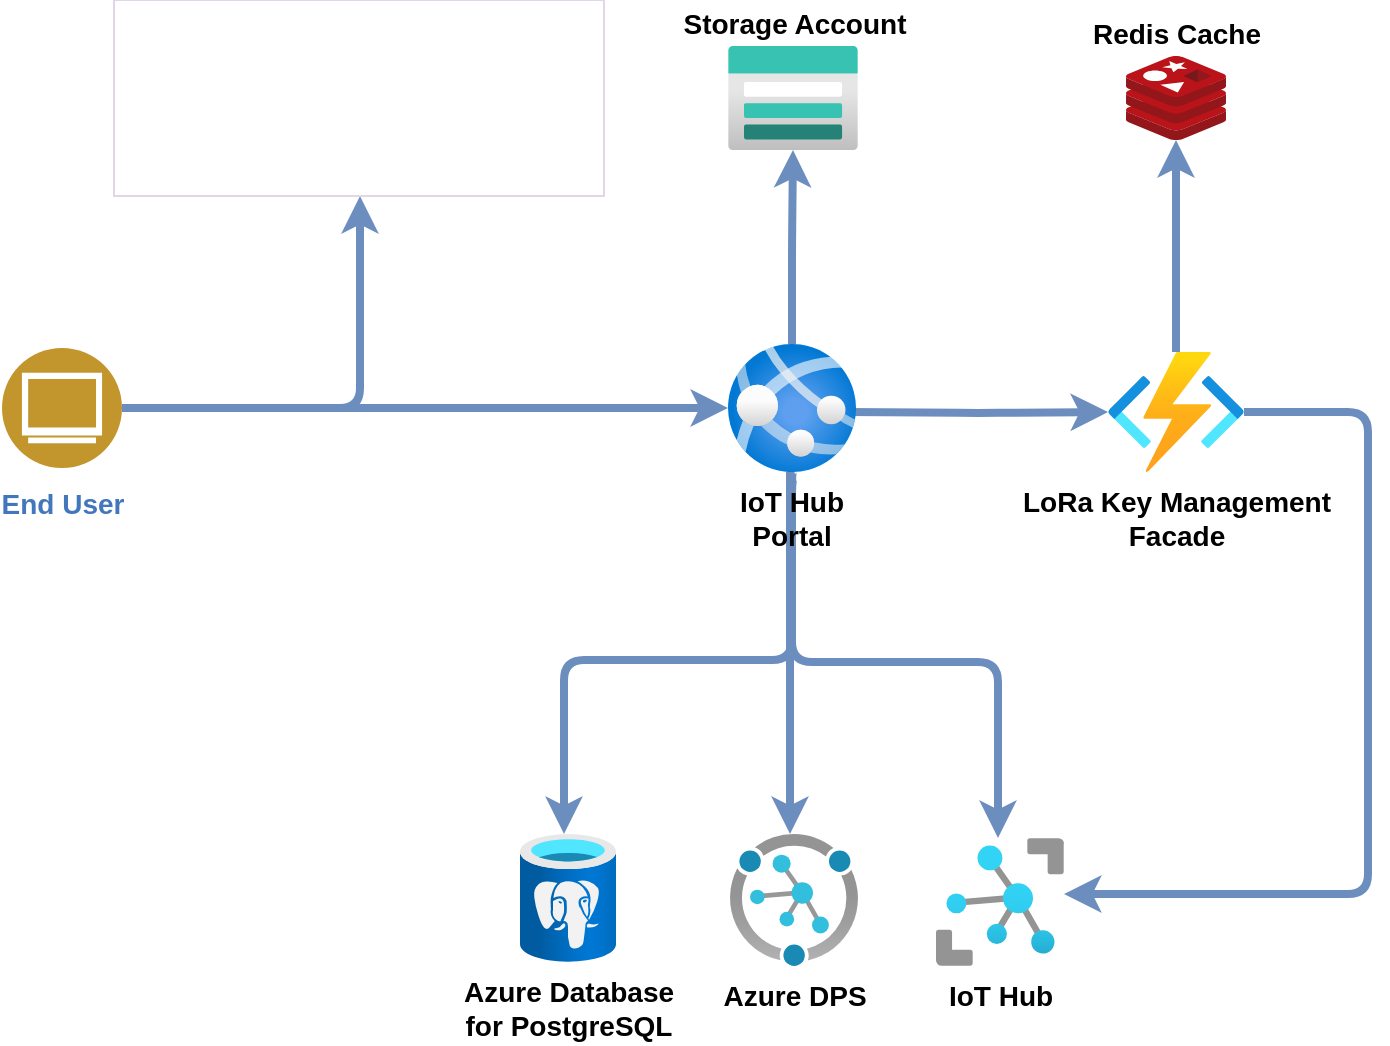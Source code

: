 <mxfile version="20.2.3" type="device" pages="2"><diagram id="JMigEDelXUa4fiqJQIsF" name="Overview"><mxGraphModel dx="1822" dy="1265" grid="0" gridSize="10" guides="1" tooltips="1" connect="1" arrows="1" fold="1" page="0" pageScale="1" pageWidth="850" pageHeight="1100" math="0" shadow="0"><root><mxCell id="0"/><mxCell id="1" parent="0"/><mxCell id="HZjNyZUxQtyd_0qB9xPp-6" style="edgeStyle=orthogonalEdgeStyle;rounded=1;orthogonalLoop=1;jettySize=auto;html=1;strokeColor=#6c8ebf;fillColor=#dae8fc;strokeWidth=4;exitX=0.531;exitY=1.047;exitDx=0;exitDy=0;exitPerimeter=0;" parent="1" source="HZjNyZUxQtyd_0qB9xPp-1" target="HZjNyZUxQtyd_0qB9xPp-2" edge="1"><mxGeometry relative="1" as="geometry"><Array as="points"><mxPoint x="372" y="236"/><mxPoint x="372" y="328"/><mxPoint x="475" y="328"/></Array></mxGeometry></mxCell><mxCell id="HZjNyZUxQtyd_0qB9xPp-5" style="edgeStyle=orthogonalEdgeStyle;rounded=1;orthogonalLoop=1;jettySize=auto;html=1;strokeColor=#6c8ebf;fillColor=#dae8fc;strokeWidth=4;" parent="1" source="HZjNyZUxQtyd_0qB9xPp-1" target="HZjNyZUxQtyd_0qB9xPp-3" edge="1"><mxGeometry relative="1" as="geometry"><Array as="points"><mxPoint x="371" y="369"/><mxPoint x="371" y="369"/></Array></mxGeometry></mxCell><mxCell id="HZjNyZUxQtyd_0qB9xPp-7" style="edgeStyle=orthogonalEdgeStyle;rounded=1;orthogonalLoop=1;jettySize=auto;html=1;strokeColor=#6c8ebf;fillColor=#dae8fc;strokeWidth=4;" parent="1" source="HZjNyZUxQtyd_0qB9xPp-1" target="HZjNyZUxQtyd_0qB9xPp-4" edge="1"><mxGeometry relative="1" as="geometry"/></mxCell><mxCell id="HZjNyZUxQtyd_0qB9xPp-2" value="IoT Hub&lt;br style=&quot;font-size: 14px;&quot;&gt;" style="aspect=fixed;html=1;points=[];align=center;image;fontSize=14;image=img/lib/azure2/iot/IoT_Hub.svg;labelPosition=center;verticalLabelPosition=bottom;verticalAlign=top;fontStyle=1" parent="1" vertex="1"><mxGeometry x="444" y="416" width="64" height="64" as="geometry"/></mxCell><mxCell id="HZjNyZUxQtyd_0qB9xPp-4" value="Storage Account" style="aspect=fixed;html=1;points=[];align=center;image;fontSize=14;image=img/lib/azure2/storage/Storage_Accounts.svg;fontStyle=1;labelPosition=center;verticalLabelPosition=top;verticalAlign=bottom;" parent="1" vertex="1"><mxGeometry x="340" y="20" width="65" height="52" as="geometry"/></mxCell><mxCell id="HZjNyZUxQtyd_0qB9xPp-12" style="edgeStyle=orthogonalEdgeStyle;rounded=1;orthogonalLoop=1;jettySize=auto;html=1;exitX=1;exitY=0.5;exitDx=0;exitDy=0;fillColor=#dae8fc;strokeColor=#6c8ebf;strokeWidth=4;" parent="1" source="HZjNyZUxQtyd_0qB9xPp-11" target="HZjNyZUxQtyd_0qB9xPp-1" edge="1"><mxGeometry relative="1" as="geometry"/></mxCell><mxCell id="H-KeDyQKHH_cJi-hoKPE-4" style="edgeStyle=orthogonalEdgeStyle;rounded=1;orthogonalLoop=1;jettySize=auto;html=1;strokeColor=#6c8ebf;fillColor=#dae8fc;strokeWidth=4;" parent="1" source="HZjNyZUxQtyd_0qB9xPp-11" target="H-KeDyQKHH_cJi-hoKPE-3" edge="1"><mxGeometry relative="1" as="geometry"><Array as="points"><mxPoint x="156" y="201"/></Array></mxGeometry></mxCell><mxCell id="HZjNyZUxQtyd_0qB9xPp-11" value="End User" style="aspect=fixed;perimeter=ellipsePerimeter;html=1;align=center;shadow=0;dashed=0;fontColor=#4277BB;labelBackgroundColor=#ffffff;fontSize=14;spacingTop=3;image;image=img/lib/ibm/users/browser.svg;fontStyle=1" parent="1" vertex="1"><mxGeometry x="-23" y="171" width="60" height="60" as="geometry"/></mxCell><mxCell id="HZjNyZUxQtyd_0qB9xPp-17" style="edgeStyle=orthogonalEdgeStyle;shape=connector;rounded=1;orthogonalLoop=1;jettySize=auto;html=1;labelBackgroundColor=default;fontFamily=Helvetica;fontSize=14;fontColor=default;endArrow=classic;strokeColor=#6c8ebf;strokeWidth=4;fillColor=#dae8fc;" parent="1" source="HZjNyZUxQtyd_0qB9xPp-13" target="HZjNyZUxQtyd_0qB9xPp-16" edge="1"><mxGeometry relative="1" as="geometry"/></mxCell><mxCell id="HZjNyZUxQtyd_0qB9xPp-19" style="edgeStyle=orthogonalEdgeStyle;shape=connector;rounded=1;orthogonalLoop=1;jettySize=auto;html=1;labelBackgroundColor=default;fontFamily=Helvetica;fontSize=14;fontColor=default;endArrow=classic;strokeColor=#6c8ebf;strokeWidth=4;fillColor=#dae8fc;" parent="1" source="HZjNyZUxQtyd_0qB9xPp-13" target="HZjNyZUxQtyd_0qB9xPp-2" edge="1"><mxGeometry relative="1" as="geometry"><Array as="points"><mxPoint x="660" y="203"/><mxPoint x="660" y="444"/></Array></mxGeometry></mxCell><mxCell id="HZjNyZUxQtyd_0qB9xPp-13" value="LoRa Key Management &lt;br&gt;Facade" style="aspect=fixed;html=1;points=[];align=center;image;fontSize=14;image=img/lib/azure2/iot/Function_Apps.svg;fontFamily=Helvetica;fontColor=default;fontStyle=1" parent="1" vertex="1"><mxGeometry x="530" y="173" width="68" height="60" as="geometry"/></mxCell><mxCell id="HZjNyZUxQtyd_0qB9xPp-14" style="edgeStyle=orthogonalEdgeStyle;rounded=1;orthogonalLoop=1;jettySize=auto;html=1;fillColor=#dae8fc;strokeColor=#6c8ebf;strokeWidth=4;" parent="1" target="HZjNyZUxQtyd_0qB9xPp-13" edge="1"><mxGeometry relative="1" as="geometry"><mxPoint x="400" y="203" as="sourcePoint"/><mxPoint x="350" y="211" as="targetPoint"/></mxGeometry></mxCell><mxCell id="HZjNyZUxQtyd_0qB9xPp-16" value="Redis Cache" style="sketch=0;aspect=fixed;html=1;points=[];align=center;image;fontSize=14;image=img/lib/mscae/Cache_Redis_Product.svg;fontFamily=Helvetica;fontColor=default;fontStyle=1;labelPosition=center;verticalLabelPosition=top;verticalAlign=bottom;" parent="1" vertex="1"><mxGeometry x="539" y="25" width="50" height="42" as="geometry"/></mxCell><mxCell id="HZjNyZUxQtyd_0qB9xPp-3" value="Azure DPS" style="aspect=fixed;html=1;points=[];align=center;image;fontSize=14;image=img/lib/azure2/iot/Device_Provisioning_Services.svg;labelPosition=center;verticalLabelPosition=bottom;verticalAlign=top;fontStyle=1" parent="1" vertex="1"><mxGeometry x="341" y="414" width="64" height="66" as="geometry"/></mxCell><mxCell id="H-KeDyQKHH_cJi-hoKPE-3" value="" style="shape=image;verticalLabelPosition=bottom;labelBackgroundColor=default;verticalAlign=top;aspect=fixed;imageAspect=0;image=http://wiki.openid.net/f/openid-logo-wordmark.png;imageBorder=#E1D5E7;strokeWidth=1;" parent="1" vertex="1"><mxGeometry x="33" y="-3" width="245" height="98" as="geometry"/></mxCell><mxCell id="4OF6P62N4DlbFcH_sH-q-1" value="Azure Database &lt;br style=&quot;font-size: 14px;&quot;&gt;for PostgreSQL" style="aspect=fixed;html=1;points=[];align=center;image;fontSize=14;image=img/lib/azure2/databases/Azure_Database_PostgreSQL_Server.svg;fontStyle=1" parent="1" vertex="1"><mxGeometry x="236" y="414" width="48" height="64" as="geometry"/></mxCell><mxCell id="4OF6P62N4DlbFcH_sH-q-2" style="edgeStyle=orthogonalEdgeStyle;rounded=1;orthogonalLoop=1;jettySize=auto;html=1;strokeColor=#6c8ebf;fillColor=#dae8fc;strokeWidth=4;exitX=0.521;exitY=0.986;exitDx=0;exitDy=0;exitPerimeter=0;" parent="1" source="HZjNyZUxQtyd_0qB9xPp-1" target="4OF6P62N4DlbFcH_sH-q-1" edge="1"><mxGeometry relative="1" as="geometry"><mxPoint x="370" y="233" as="sourcePoint"/><mxPoint x="327" y="424" as="targetPoint"/><Array as="points"><mxPoint x="372" y="232"/><mxPoint x="372" y="327"/><mxPoint x="258" y="327"/></Array></mxGeometry></mxCell><mxCell id="HZjNyZUxQtyd_0qB9xPp-1" value="IoT Hub Portal&lt;br style=&quot;font-size: 14px;&quot;&gt;" style="aspect=fixed;html=1;points=[];align=center;image;fontSize=14;image=img/lib/azure2/compute/App_Services.svg;fontStyle=1;whiteSpace=wrap;labelBackgroundColor=none;" parent="1" vertex="1"><mxGeometry x="340" y="169" width="64" height="64" as="geometry"/></mxCell></root></mxGraphModel></diagram><diagram name="Overall Architecture" id="s9ZXAjHHdbBnP-jasHZB"><mxGraphModel dx="1822" dy="1265" grid="0" gridSize="10" guides="1" tooltips="1" connect="1" arrows="1" fold="1" page="0" pageScale="1" pageWidth="850" pageHeight="1100" math="0" shadow="0"><root><mxCell id="mhAOCMJU_lF-8fHKaxDS-0"/><mxCell id="mhAOCMJU_lF-8fHKaxDS-1" parent="mhAOCMJU_lF-8fHKaxDS-0"/><mxCell id="mhAOCMJU_lF-8fHKaxDS-2" style="edgeStyle=orthogonalEdgeStyle;rounded=1;orthogonalLoop=1;jettySize=auto;html=1;strokeColor=#6c8ebf;fillColor=#dae8fc;strokeWidth=4;startArrow=none;" parent="mhAOCMJU_lF-8fHKaxDS-1" source="jvHl3VrMe16rX94xPNHh-8" target="mhAOCMJU_lF-8fHKaxDS-16" edge="1"><mxGeometry relative="1" as="geometry"/></mxCell><mxCell id="mhAOCMJU_lF-8fHKaxDS-3" style="edgeStyle=orthogonalEdgeStyle;rounded=1;orthogonalLoop=1;jettySize=auto;html=1;strokeColor=#6c8ebf;fillColor=#dae8fc;strokeWidth=4;startArrow=none;" parent="mhAOCMJU_lF-8fHKaxDS-1" source="jvHl3VrMe16rX94xPNHh-4" target="mhAOCMJU_lF-8fHKaxDS-6" edge="1"><mxGeometry relative="1" as="geometry"/></mxCell><mxCell id="mhAOCMJU_lF-8fHKaxDS-4" style="edgeStyle=orthogonalEdgeStyle;rounded=1;orthogonalLoop=1;jettySize=auto;html=1;strokeColor=#6c8ebf;fillColor=#dae8fc;strokeWidth=4;startArrow=none;" parent="mhAOCMJU_lF-8fHKaxDS-1" source="jvHl3VrMe16rX94xPNHh-10" target="mhAOCMJU_lF-8fHKaxDS-7" edge="1"><mxGeometry relative="1" as="geometry"/></mxCell><mxCell id="mhAOCMJU_lF-8fHKaxDS-6" value="IoT Hub&lt;br style=&quot;font-size: 14px;&quot;&gt;" style="aspect=fixed;html=1;points=[];align=center;image;fontSize=14;image=img/lib/azure2/iot/IoT_Hub.svg;labelPosition=center;verticalLabelPosition=bottom;verticalAlign=top;fontStyle=1" parent="mhAOCMJU_lF-8fHKaxDS-1" vertex="1"><mxGeometry x="443" y="412" width="64" height="64" as="geometry"/></mxCell><mxCell id="mhAOCMJU_lF-8fHKaxDS-7" value="Storage Account" style="aspect=fixed;html=1;points=[];align=center;image;fontSize=14;image=img/lib/azure2/storage/Storage_Accounts.svg;fontStyle=1;labelPosition=center;verticalLabelPosition=top;verticalAlign=bottom;" parent="mhAOCMJU_lF-8fHKaxDS-1" vertex="1"><mxGeometry x="340" y="20" width="65" height="52" as="geometry"/></mxCell><mxCell id="mhAOCMJU_lF-8fHKaxDS-8" style="edgeStyle=orthogonalEdgeStyle;rounded=1;orthogonalLoop=1;jettySize=auto;html=1;exitX=1;exitY=0.5;exitDx=0;exitDy=0;fillColor=#dae8fc;strokeColor=#6c8ebf;strokeWidth=4;startArrow=none;" parent="mhAOCMJU_lF-8fHKaxDS-1" source="jvHl3VrMe16rX94xPNHh-2" target="mhAOCMJU_lF-8fHKaxDS-5" edge="1"><mxGeometry relative="1" as="geometry"/></mxCell><mxCell id="mhAOCMJU_lF-8fHKaxDS-9" style="edgeStyle=orthogonalEdgeStyle;rounded=1;orthogonalLoop=1;jettySize=auto;html=1;strokeColor=#6c8ebf;fillColor=#dae8fc;strokeWidth=4;startArrow=none;" parent="mhAOCMJU_lF-8fHKaxDS-1" source="jvHl3VrMe16rX94xPNHh-0" target="mhAOCMJU_lF-8fHKaxDS-17" edge="1"><mxGeometry relative="1" as="geometry"><Array as="points"/></mxGeometry></mxCell><mxCell id="mhAOCMJU_lF-8fHKaxDS-10" value="End User" style="aspect=fixed;perimeter=ellipsePerimeter;html=1;align=center;shadow=0;dashed=0;fontColor=#4277BB;labelBackgroundColor=#ffffff;fontSize=14;spacingTop=3;image;image=img/lib/ibm/users/browser.svg;fontStyle=1" parent="mhAOCMJU_lF-8fHKaxDS-1" vertex="1"><mxGeometry x="-23" y="171" width="60" height="60" as="geometry"/></mxCell><mxCell id="mhAOCMJU_lF-8fHKaxDS-11" style="edgeStyle=orthogonalEdgeStyle;shape=connector;rounded=1;orthogonalLoop=1;jettySize=auto;html=1;labelBackgroundColor=default;fontFamily=Helvetica;fontSize=14;fontColor=default;endArrow=classic;strokeColor=#6c8ebf;strokeWidth=4;fillColor=#dae8fc;startArrow=none;" parent="mhAOCMJU_lF-8fHKaxDS-1" source="jvHl3VrMe16rX94xPNHh-14" target="mhAOCMJU_lF-8fHKaxDS-15" edge="1"><mxGeometry relative="1" as="geometry"/></mxCell><mxCell id="mhAOCMJU_lF-8fHKaxDS-12" style="edgeStyle=orthogonalEdgeStyle;shape=connector;rounded=1;orthogonalLoop=1;jettySize=auto;html=1;labelBackgroundColor=default;fontFamily=Helvetica;fontSize=14;fontColor=default;endArrow=classic;strokeColor=#6c8ebf;strokeWidth=4;fillColor=#dae8fc;startArrow=none;" parent="mhAOCMJU_lF-8fHKaxDS-1" source="jvHl3VrMe16rX94xPNHh-16" target="mhAOCMJU_lF-8fHKaxDS-6" edge="1"><mxGeometry relative="1" as="geometry"><Array as="points"><mxPoint x="713" y="444"/></Array></mxGeometry></mxCell><mxCell id="jvHl3VrMe16rX94xPNHh-18" style="edgeStyle=orthogonalEdgeStyle;rounded=1;orthogonalLoop=1;jettySize=auto;html=1;entryX=0.5;entryY=0;entryDx=0;entryDy=0;fontSize=14;strokeColor=#6c8ebf;strokeWidth=4;fillColor=#dae8fc;startArrow=none;endArrow=none;endFill=0;" parent="mhAOCMJU_lF-8fHKaxDS-1" source="mhAOCMJU_lF-8fHKaxDS-13" target="jvHl3VrMe16rX94xPNHh-16" edge="1"><mxGeometry relative="1" as="geometry"/></mxCell><mxCell id="mhAOCMJU_lF-8fHKaxDS-13" value="LoRa Key Management &lt;br&gt;Facade" style="aspect=fixed;html=1;points=[];align=center;image;fontSize=14;image=img/lib/azure2/iot/Function_Apps.svg;fontFamily=Helvetica;fontColor=default;fontStyle=1" parent="mhAOCMJU_lF-8fHKaxDS-1" vertex="1"><mxGeometry x="530" y="173" width="68" height="60" as="geometry"/></mxCell><mxCell id="mhAOCMJU_lF-8fHKaxDS-14" style="edgeStyle=orthogonalEdgeStyle;rounded=1;orthogonalLoop=1;jettySize=auto;html=1;fillColor=#dae8fc;strokeColor=#6c8ebf;strokeWidth=4;startArrow=none;" parent="mhAOCMJU_lF-8fHKaxDS-1" source="jvHl3VrMe16rX94xPNHh-12" target="mhAOCMJU_lF-8fHKaxDS-13" edge="1"><mxGeometry relative="1" as="geometry"><mxPoint x="400" y="203" as="sourcePoint"/><mxPoint x="350" y="211" as="targetPoint"/></mxGeometry></mxCell><mxCell id="mhAOCMJU_lF-8fHKaxDS-15" value="Redis Cache" style="sketch=0;aspect=fixed;html=1;points=[];align=center;image;fontSize=14;image=img/lib/mscae/Cache_Redis_Product.svg;fontFamily=Helvetica;fontColor=default;fontStyle=1;labelPosition=center;verticalLabelPosition=top;verticalAlign=bottom;" parent="mhAOCMJU_lF-8fHKaxDS-1" vertex="1"><mxGeometry x="539" y="25" width="50" height="42" as="geometry"/></mxCell><mxCell id="mhAOCMJU_lF-8fHKaxDS-16" value="Azure DPS" style="aspect=fixed;html=1;points=[];align=center;image;fontSize=14;image=img/lib/azure2/iot/Device_Provisioning_Services.svg;labelPosition=center;verticalLabelPosition=bottom;verticalAlign=top;fontStyle=1" parent="mhAOCMJU_lF-8fHKaxDS-1" vertex="1"><mxGeometry x="340" y="410" width="64" height="66" as="geometry"/></mxCell><mxCell id="mhAOCMJU_lF-8fHKaxDS-17" value="" style="shape=image;verticalLabelPosition=bottom;labelBackgroundColor=default;verticalAlign=top;aspect=fixed;imageAspect=0;image=http://wiki.openid.net/f/openid-logo-wordmark.png;imageBorder=#E1D5E7;strokeWidth=1;" parent="mhAOCMJU_lF-8fHKaxDS-1" vertex="1"><mxGeometry x="33" y="-3" width="245" height="98" as="geometry"/></mxCell><mxCell id="jvHl3VrMe16rX94xPNHh-0" value="1" style="ellipse;whiteSpace=wrap;html=1;strokeWidth=1;fillColor=#d5e8d4;strokeColor=#82b366;fontSize=18;fontStyle=1" parent="mhAOCMJU_lF-8fHKaxDS-1" vertex="1"><mxGeometry x="138" y="137" width="35" height="30" as="geometry"/></mxCell><mxCell id="jvHl3VrMe16rX94xPNHh-1" value="" style="edgeStyle=orthogonalEdgeStyle;rounded=1;orthogonalLoop=1;jettySize=auto;html=1;strokeColor=#6c8ebf;fillColor=#dae8fc;strokeWidth=4;endArrow=none;" parent="mhAOCMJU_lF-8fHKaxDS-1" source="mhAOCMJU_lF-8fHKaxDS-10" target="jvHl3VrMe16rX94xPNHh-0" edge="1"><mxGeometry relative="1" as="geometry"><mxPoint x="37" y="201" as="sourcePoint"/><mxPoint x="156" y="95" as="targetPoint"/><Array as="points"><mxPoint x="156" y="201"/></Array></mxGeometry></mxCell><mxCell id="jvHl3VrMe16rX94xPNHh-2" value="2" style="ellipse;whiteSpace=wrap;html=1;strokeWidth=1;fillColor=#d5e8d4;strokeColor=#82b366;fontSize=18;fontStyle=1" parent="mhAOCMJU_lF-8fHKaxDS-1" vertex="1"><mxGeometry x="226" y="186" width="35" height="30" as="geometry"/></mxCell><mxCell id="jvHl3VrMe16rX94xPNHh-3" value="" style="edgeStyle=orthogonalEdgeStyle;rounded=1;orthogonalLoop=1;jettySize=auto;html=1;exitX=1;exitY=0.5;exitDx=0;exitDy=0;fillColor=#dae8fc;strokeColor=#6c8ebf;strokeWidth=4;endArrow=none;" parent="mhAOCMJU_lF-8fHKaxDS-1" source="mhAOCMJU_lF-8fHKaxDS-10" target="jvHl3VrMe16rX94xPNHh-2" edge="1"><mxGeometry relative="1" as="geometry"><mxPoint x="37" y="201" as="sourcePoint"/><mxPoint x="340" y="201" as="targetPoint"/></mxGeometry></mxCell><mxCell id="jvHl3VrMe16rX94xPNHh-4" value="3" style="ellipse;whiteSpace=wrap;html=1;strokeWidth=1;fillColor=#d5e8d4;strokeColor=#82b366;fontSize=18;fontStyle=1" parent="mhAOCMJU_lF-8fHKaxDS-1" vertex="1"><mxGeometry x="457.5" y="346" width="35" height="30" as="geometry"/></mxCell><mxCell id="jvHl3VrMe16rX94xPNHh-7" value="" style="edgeStyle=orthogonalEdgeStyle;rounded=1;orthogonalLoop=1;jettySize=auto;html=1;strokeColor=#6c8ebf;fillColor=#dae8fc;strokeWidth=4;endArrow=none;" parent="mhAOCMJU_lF-8fHKaxDS-1" source="mhAOCMJU_lF-8fHKaxDS-5" target="jvHl3VrMe16rX94xPNHh-4" edge="1"><mxGeometry relative="1" as="geometry"><mxPoint x="372" y="233" as="sourcePoint"/><mxPoint x="425" y="412" as="targetPoint"/><Array as="points"><mxPoint x="372" y="311"/><mxPoint x="475" y="311"/></Array></mxGeometry></mxCell><mxCell id="jvHl3VrMe16rX94xPNHh-8" value="4" style="ellipse;whiteSpace=wrap;html=1;strokeWidth=1;fillColor=#d5e8d4;strokeColor=#82b366;fontSize=18;fontStyle=1" parent="mhAOCMJU_lF-8fHKaxDS-1" vertex="1"><mxGeometry x="354.5" y="346" width="35" height="30" as="geometry"/></mxCell><mxCell id="jvHl3VrMe16rX94xPNHh-9" value="" style="edgeStyle=orthogonalEdgeStyle;rounded=1;orthogonalLoop=1;jettySize=auto;html=1;strokeColor=#6c8ebf;fillColor=#dae8fc;strokeWidth=4;endArrow=none;" parent="mhAOCMJU_lF-8fHKaxDS-1" source="mhAOCMJU_lF-8fHKaxDS-5" target="jvHl3VrMe16rX94xPNHh-8" edge="1"><mxGeometry relative="1" as="geometry"><mxPoint x="372" y="233" as="sourcePoint"/><mxPoint x="322" y="410" as="targetPoint"/><Array as="points"><mxPoint x="372" y="330"/><mxPoint x="372" y="330"/></Array></mxGeometry></mxCell><mxCell id="jvHl3VrMe16rX94xPNHh-10" value="5" style="ellipse;whiteSpace=wrap;html=1;strokeWidth=1;fillColor=#d5e8d4;strokeColor=#82b366;fontSize=18;fontStyle=1" parent="mhAOCMJU_lF-8fHKaxDS-1" vertex="1"><mxGeometry x="355" y="110" width="35" height="30" as="geometry"/></mxCell><mxCell id="jvHl3VrMe16rX94xPNHh-11" value="" style="edgeStyle=orthogonalEdgeStyle;rounded=1;orthogonalLoop=1;jettySize=auto;html=1;strokeColor=#6c8ebf;fillColor=#dae8fc;strokeWidth=4;endArrow=none;" parent="mhAOCMJU_lF-8fHKaxDS-1" source="mhAOCMJU_lF-8fHKaxDS-5" target="jvHl3VrMe16rX94xPNHh-10" edge="1"><mxGeometry relative="1" as="geometry"><mxPoint x="372.029" y="169" as="sourcePoint"/><mxPoint x="372.486" y="72" as="targetPoint"/></mxGeometry></mxCell><mxCell id="jvHl3VrMe16rX94xPNHh-12" value="6" style="ellipse;whiteSpace=wrap;html=1;strokeWidth=1;fillColor=#d5e8d4;strokeColor=#82b366;fontSize=18;fontStyle=1" parent="mhAOCMJU_lF-8fHKaxDS-1" vertex="1"><mxGeometry x="439" y="188" width="35" height="30" as="geometry"/></mxCell><mxCell id="jvHl3VrMe16rX94xPNHh-13" value="" style="edgeStyle=orthogonalEdgeStyle;rounded=1;orthogonalLoop=1;jettySize=auto;html=1;fillColor=#dae8fc;strokeColor=#6c8ebf;strokeWidth=4;endArrow=none;" parent="mhAOCMJU_lF-8fHKaxDS-1" target="jvHl3VrMe16rX94xPNHh-12" edge="1"><mxGeometry relative="1" as="geometry"><mxPoint x="400" y="203" as="sourcePoint"/><mxPoint x="530" y="203" as="targetPoint"/></mxGeometry></mxCell><mxCell id="jvHl3VrMe16rX94xPNHh-14" value="7" style="ellipse;whiteSpace=wrap;html=1;strokeWidth=1;fillColor=#d5e8d4;strokeColor=#82b366;fontSize=18;fontStyle=1" parent="mhAOCMJU_lF-8fHKaxDS-1" vertex="1"><mxGeometry x="546.5" y="114" width="35" height="30" as="geometry"/></mxCell><mxCell id="jvHl3VrMe16rX94xPNHh-15" value="" style="edgeStyle=orthogonalEdgeStyle;shape=connector;rounded=1;orthogonalLoop=1;jettySize=auto;html=1;labelBackgroundColor=default;fontFamily=Helvetica;fontSize=14;fontColor=default;endArrow=none;strokeColor=#6c8ebf;strokeWidth=4;fillColor=#dae8fc;" parent="mhAOCMJU_lF-8fHKaxDS-1" source="mhAOCMJU_lF-8fHKaxDS-13" target="jvHl3VrMe16rX94xPNHh-14" edge="1"><mxGeometry relative="1" as="geometry"><mxPoint x="564" y="173" as="sourcePoint"/><mxPoint x="564" y="67" as="targetPoint"/></mxGeometry></mxCell><mxCell id="jvHl3VrMe16rX94xPNHh-16" value="8" style="ellipse;whiteSpace=wrap;html=1;strokeWidth=1;fillColor=#d5e8d4;strokeColor=#82b366;fontSize=18;fontStyle=1" parent="mhAOCMJU_lF-8fHKaxDS-1" vertex="1"><mxGeometry x="695" y="321" width="35" height="30" as="geometry"/></mxCell><mxCell id="rDo8pDIM81QnKdQoLhwP-0" value="Azure Database &lt;br style=&quot;font-size: 14px;&quot;&gt;for PostgreSQL" style="aspect=fixed;html=1;points=[];align=center;image;fontSize=14;image=img/lib/azure2/databases/Azure_Database_PostgreSQL_Server.svg;fontStyle=1" vertex="1" parent="mhAOCMJU_lF-8fHKaxDS-1"><mxGeometry x="251" y="410" width="48" height="64" as="geometry"/></mxCell><mxCell id="rDo8pDIM81QnKdQoLhwP-2" value="" style="edgeStyle=orthogonalEdgeStyle;rounded=1;orthogonalLoop=1;jettySize=auto;html=1;strokeColor=#6c8ebf;fillColor=#dae8fc;strokeWidth=4;endArrow=none;entryX=0.5;entryY=0;entryDx=0;entryDy=0;" edge="1" parent="mhAOCMJU_lF-8fHKaxDS-1" source="mhAOCMJU_lF-8fHKaxDS-5" target="rDo8pDIM81QnKdQoLhwP-3"><mxGeometry relative="1" as="geometry"><mxPoint x="382.029" y="243" as="sourcePoint"/><mxPoint x="485" y="356" as="targetPoint"/><Array as="points"><mxPoint x="372" y="312"/><mxPoint x="277" y="312"/></Array></mxGeometry></mxCell><mxCell id="mhAOCMJU_lF-8fHKaxDS-5" value="IoT Hub Portal&lt;br style=&quot;font-size: 14px;&quot;&gt;" style="aspect=fixed;html=1;points=[];align=center;image;fontSize=14;image=img/lib/azure2/compute/App_Services.svg;fontStyle=1" parent="mhAOCMJU_lF-8fHKaxDS-1" vertex="1"><mxGeometry x="340" y="169" width="64" height="64" as="geometry"/></mxCell><mxCell id="rDo8pDIM81QnKdQoLhwP-4" style="edgeStyle=orthogonalEdgeStyle;rounded=1;orthogonalLoop=1;jettySize=auto;html=1;strokeColor=#6c8ebf;fillColor=#dae8fc;strokeWidth=4;startArrow=none;exitX=0.5;exitY=1;exitDx=0;exitDy=0;" edge="1" parent="mhAOCMJU_lF-8fHKaxDS-1" source="rDo8pDIM81QnKdQoLhwP-3" target="rDo8pDIM81QnKdQoLhwP-0"><mxGeometry relative="1" as="geometry"><mxPoint x="382" y="386" as="sourcePoint"/><mxPoint x="281" y="420" as="targetPoint"/><Array as="points"><mxPoint x="277" y="375"/><mxPoint x="277" y="375"/></Array></mxGeometry></mxCell><mxCell id="rDo8pDIM81QnKdQoLhwP-3" value="9" style="ellipse;whiteSpace=wrap;html=1;strokeWidth=1;fillColor=#d5e8d4;strokeColor=#82b366;fontSize=18;fontStyle=1" vertex="1" parent="mhAOCMJU_lF-8fHKaxDS-1"><mxGeometry x="259.5" y="346" width="35" height="30" as="geometry"/></mxCell></root></mxGraphModel></diagram></mxfile>